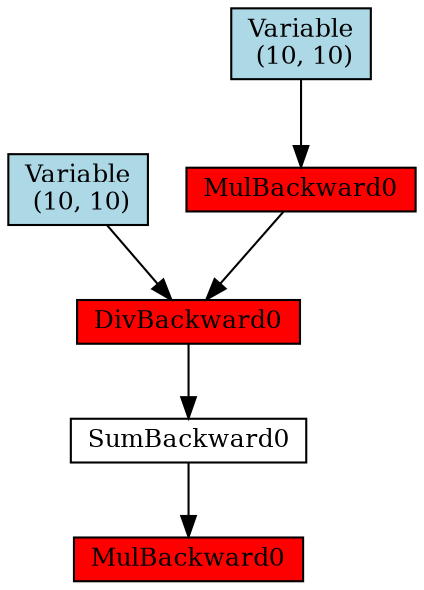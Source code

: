 digraph {
	graph [size="12,12"]
	node [align=left fontsize=12 height=0.2 ranksep=0.1 shape=box style=filled]
	139950917923280 [label=MulBackward0 fillcolor=red]
	139950917923336 -> 139950917923280
	139950917923336 [label=SumBackward0 fillcolor=white]
	139950917924568 -> 139950917923336
	139950917924568 [label=DivBackward0 fillcolor=red]
	139950917547064 -> 139950917924568
	139950917516816 -> 139950917924568
	139950917516816 [label=MulBackward0 fillcolor=red]
	139950917547424 -> 139950917516816
	139950917547424 [label="Variable
 (10, 10)" fillcolor=lightblue]
	139950917547064 [label="Variable
 (10, 10)" fillcolor=lightblue]
}
